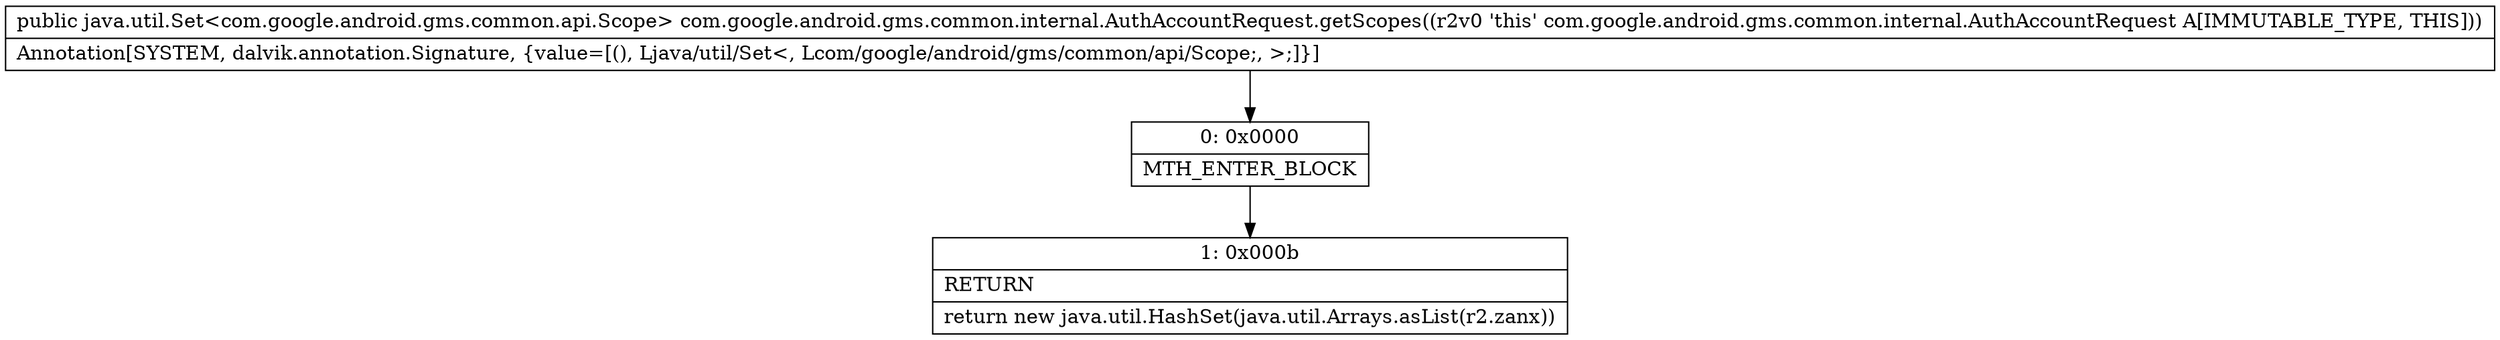 digraph "CFG forcom.google.android.gms.common.internal.AuthAccountRequest.getScopes()Ljava\/util\/Set;" {
Node_0 [shape=record,label="{0\:\ 0x0000|MTH_ENTER_BLOCK\l}"];
Node_1 [shape=record,label="{1\:\ 0x000b|RETURN\l|return new java.util.HashSet(java.util.Arrays.asList(r2.zanx))\l}"];
MethodNode[shape=record,label="{public java.util.Set\<com.google.android.gms.common.api.Scope\> com.google.android.gms.common.internal.AuthAccountRequest.getScopes((r2v0 'this' com.google.android.gms.common.internal.AuthAccountRequest A[IMMUTABLE_TYPE, THIS]))  | Annotation[SYSTEM, dalvik.annotation.Signature, \{value=[(), Ljava\/util\/Set\<, Lcom\/google\/android\/gms\/common\/api\/Scope;, \>;]\}]\l}"];
MethodNode -> Node_0;
Node_0 -> Node_1;
}

